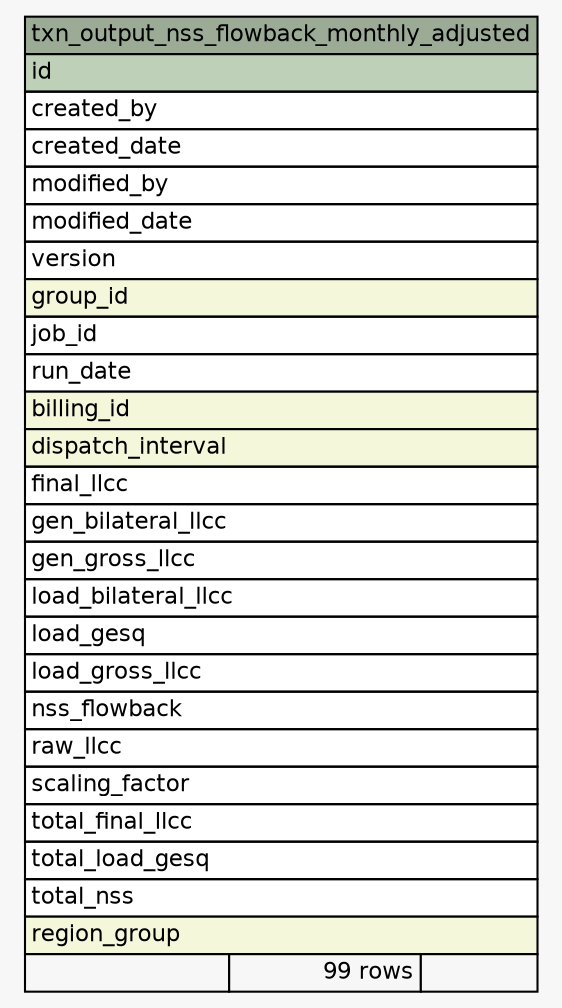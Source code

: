 // dot 2.36.0 on Mac OS X 10.12.6
// SchemaSpy rev 590
digraph "txn_output_nss_flowback_monthly_adjusted" {
  graph [
    rankdir="RL"
    bgcolor="#f7f7f7"
    nodesep="0.18"
    ranksep="0.46"
    fontname="Helvetica"
    fontsize="11"
  ];
  node [
    fontname="Helvetica"
    fontsize="11"
    shape="plaintext"
  ];
  edge [
    arrowsize="0.8"
  ];
  "txn_output_nss_flowback_monthly_adjusted" [
    label=<
    <TABLE BORDER="0" CELLBORDER="1" CELLSPACING="0" BGCOLOR="#ffffff">
      <TR><TD COLSPAN="3" BGCOLOR="#9bab96" ALIGN="CENTER">txn_output_nss_flowback_monthly_adjusted</TD></TR>
      <TR><TD PORT="id" COLSPAN="3" BGCOLOR="#bed1b8" ALIGN="LEFT">id</TD></TR>
      <TR><TD PORT="created_by" COLSPAN="3" ALIGN="LEFT">created_by</TD></TR>
      <TR><TD PORT="created_date" COLSPAN="3" ALIGN="LEFT">created_date</TD></TR>
      <TR><TD PORT="modified_by" COLSPAN="3" ALIGN="LEFT">modified_by</TD></TR>
      <TR><TD PORT="modified_date" COLSPAN="3" ALIGN="LEFT">modified_date</TD></TR>
      <TR><TD PORT="version" COLSPAN="3" ALIGN="LEFT">version</TD></TR>
      <TR><TD PORT="group_id" COLSPAN="3" BGCOLOR="#f4f7da" ALIGN="LEFT">group_id</TD></TR>
      <TR><TD PORT="job_id" COLSPAN="3" ALIGN="LEFT">job_id</TD></TR>
      <TR><TD PORT="run_date" COLSPAN="3" ALIGN="LEFT">run_date</TD></TR>
      <TR><TD PORT="billing_id" COLSPAN="3" BGCOLOR="#f4f7da" ALIGN="LEFT">billing_id</TD></TR>
      <TR><TD PORT="dispatch_interval" COLSPAN="3" BGCOLOR="#f4f7da" ALIGN="LEFT">dispatch_interval</TD></TR>
      <TR><TD PORT="final_llcc" COLSPAN="3" ALIGN="LEFT">final_llcc</TD></TR>
      <TR><TD PORT="gen_bilateral_llcc" COLSPAN="3" ALIGN="LEFT">gen_bilateral_llcc</TD></TR>
      <TR><TD PORT="gen_gross_llcc" COLSPAN="3" ALIGN="LEFT">gen_gross_llcc</TD></TR>
      <TR><TD PORT="load_bilateral_llcc" COLSPAN="3" ALIGN="LEFT">load_bilateral_llcc</TD></TR>
      <TR><TD PORT="load_gesq" COLSPAN="3" ALIGN="LEFT">load_gesq</TD></TR>
      <TR><TD PORT="load_gross_llcc" COLSPAN="3" ALIGN="LEFT">load_gross_llcc</TD></TR>
      <TR><TD PORT="nss_flowback" COLSPAN="3" ALIGN="LEFT">nss_flowback</TD></TR>
      <TR><TD PORT="raw_llcc" COLSPAN="3" ALIGN="LEFT">raw_llcc</TD></TR>
      <TR><TD PORT="scaling_factor" COLSPAN="3" ALIGN="LEFT">scaling_factor</TD></TR>
      <TR><TD PORT="total_final_llcc" COLSPAN="3" ALIGN="LEFT">total_final_llcc</TD></TR>
      <TR><TD PORT="total_load_gesq" COLSPAN="3" ALIGN="LEFT">total_load_gesq</TD></TR>
      <TR><TD PORT="total_nss" COLSPAN="3" ALIGN="LEFT">total_nss</TD></TR>
      <TR><TD PORT="region_group" COLSPAN="3" BGCOLOR="#f4f7da" ALIGN="LEFT">region_group</TD></TR>
      <TR><TD ALIGN="LEFT" BGCOLOR="#f7f7f7">  </TD><TD ALIGN="RIGHT" BGCOLOR="#f7f7f7">99 rows</TD><TD ALIGN="RIGHT" BGCOLOR="#f7f7f7">  </TD></TR>
    </TABLE>>
    URL="tables/txn_output_nss_flowback_monthly_adjusted.html"
    tooltip="txn_output_nss_flowback_monthly_adjusted"
  ];
}
